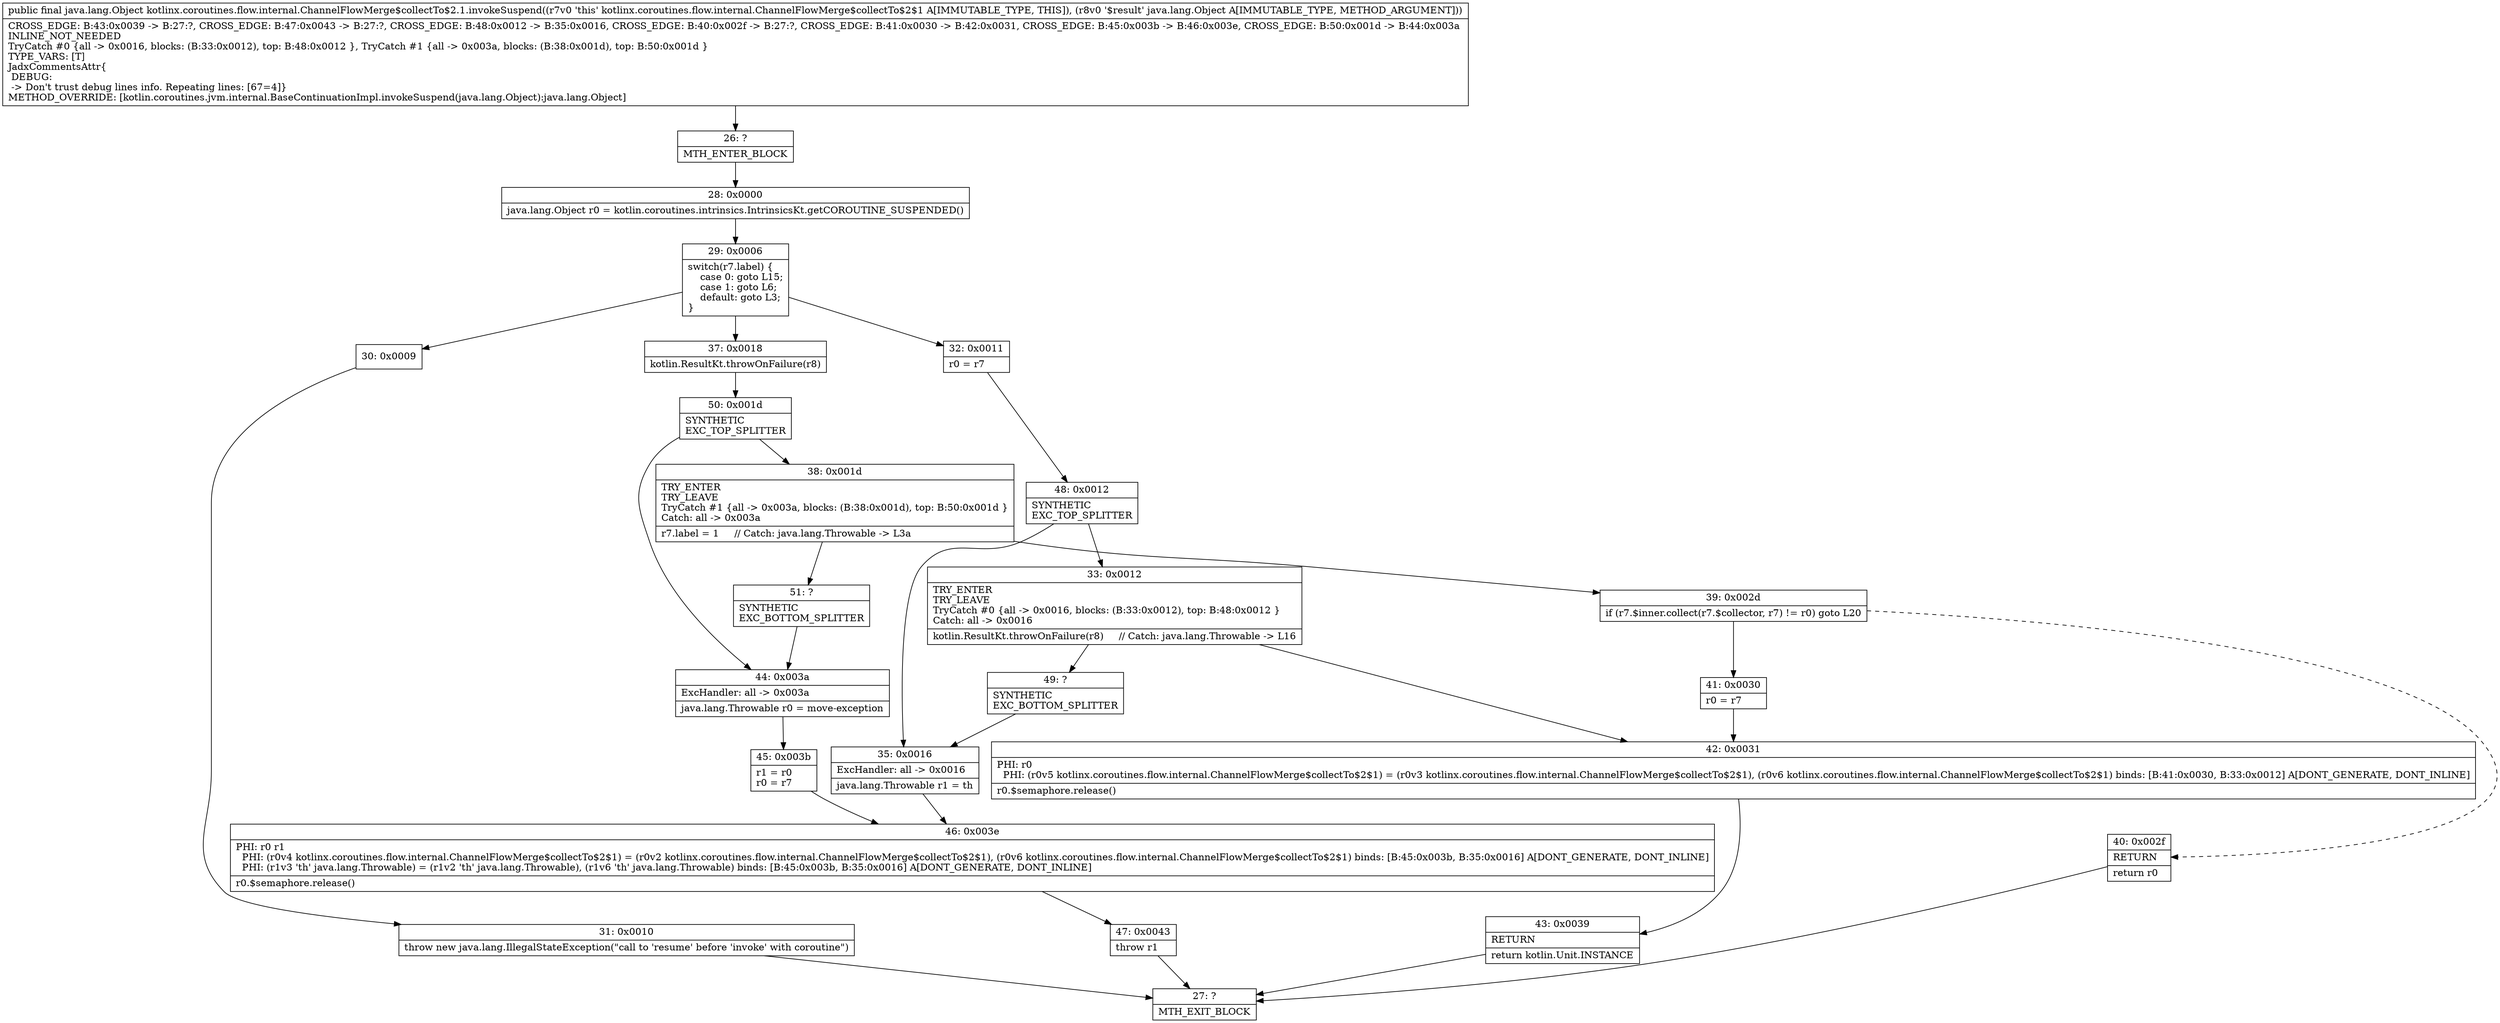 digraph "CFG forkotlinx.coroutines.flow.internal.ChannelFlowMerge$collectTo$2.1.invokeSuspend(Ljava\/lang\/Object;)Ljava\/lang\/Object;" {
Node_26 [shape=record,label="{26\:\ ?|MTH_ENTER_BLOCK\l}"];
Node_28 [shape=record,label="{28\:\ 0x0000|java.lang.Object r0 = kotlin.coroutines.intrinsics.IntrinsicsKt.getCOROUTINE_SUSPENDED()\l}"];
Node_29 [shape=record,label="{29\:\ 0x0006|switch(r7.label) \{\l    case 0: goto L15;\l    case 1: goto L6;\l    default: goto L3;\l\}\l}"];
Node_30 [shape=record,label="{30\:\ 0x0009}"];
Node_31 [shape=record,label="{31\:\ 0x0010|throw new java.lang.IllegalStateException(\"call to 'resume' before 'invoke' with coroutine\")\l}"];
Node_27 [shape=record,label="{27\:\ ?|MTH_EXIT_BLOCK\l}"];
Node_32 [shape=record,label="{32\:\ 0x0011|r0 = r7\l}"];
Node_48 [shape=record,label="{48\:\ 0x0012|SYNTHETIC\lEXC_TOP_SPLITTER\l}"];
Node_33 [shape=record,label="{33\:\ 0x0012|TRY_ENTER\lTRY_LEAVE\lTryCatch #0 \{all \-\> 0x0016, blocks: (B:33:0x0012), top: B:48:0x0012 \}\lCatch: all \-\> 0x0016\l|kotlin.ResultKt.throwOnFailure(r8)     \/\/ Catch: java.lang.Throwable \-\> L16\l}"];
Node_42 [shape=record,label="{42\:\ 0x0031|PHI: r0 \l  PHI: (r0v5 kotlinx.coroutines.flow.internal.ChannelFlowMerge$collectTo$2$1) = (r0v3 kotlinx.coroutines.flow.internal.ChannelFlowMerge$collectTo$2$1), (r0v6 kotlinx.coroutines.flow.internal.ChannelFlowMerge$collectTo$2$1) binds: [B:41:0x0030, B:33:0x0012] A[DONT_GENERATE, DONT_INLINE]\l|r0.$semaphore.release()\l}"];
Node_43 [shape=record,label="{43\:\ 0x0039|RETURN\l|return kotlin.Unit.INSTANCE\l}"];
Node_49 [shape=record,label="{49\:\ ?|SYNTHETIC\lEXC_BOTTOM_SPLITTER\l}"];
Node_35 [shape=record,label="{35\:\ 0x0016|ExcHandler: all \-\> 0x0016\l|java.lang.Throwable r1 = th\l}"];
Node_46 [shape=record,label="{46\:\ 0x003e|PHI: r0 r1 \l  PHI: (r0v4 kotlinx.coroutines.flow.internal.ChannelFlowMerge$collectTo$2$1) = (r0v2 kotlinx.coroutines.flow.internal.ChannelFlowMerge$collectTo$2$1), (r0v6 kotlinx.coroutines.flow.internal.ChannelFlowMerge$collectTo$2$1) binds: [B:45:0x003b, B:35:0x0016] A[DONT_GENERATE, DONT_INLINE]\l  PHI: (r1v3 'th' java.lang.Throwable) = (r1v2 'th' java.lang.Throwable), (r1v6 'th' java.lang.Throwable) binds: [B:45:0x003b, B:35:0x0016] A[DONT_GENERATE, DONT_INLINE]\l|r0.$semaphore.release()\l}"];
Node_47 [shape=record,label="{47\:\ 0x0043|throw r1\l}"];
Node_37 [shape=record,label="{37\:\ 0x0018|kotlin.ResultKt.throwOnFailure(r8)\l}"];
Node_50 [shape=record,label="{50\:\ 0x001d|SYNTHETIC\lEXC_TOP_SPLITTER\l}"];
Node_38 [shape=record,label="{38\:\ 0x001d|TRY_ENTER\lTRY_LEAVE\lTryCatch #1 \{all \-\> 0x003a, blocks: (B:38:0x001d), top: B:50:0x001d \}\lCatch: all \-\> 0x003a\l|r7.label = 1     \/\/ Catch: java.lang.Throwable \-\> L3a\l}"];
Node_39 [shape=record,label="{39\:\ 0x002d|if (r7.$inner.collect(r7.$collector, r7) != r0) goto L20\l}"];
Node_40 [shape=record,label="{40\:\ 0x002f|RETURN\l|return r0\l}"];
Node_41 [shape=record,label="{41\:\ 0x0030|r0 = r7\l}"];
Node_51 [shape=record,label="{51\:\ ?|SYNTHETIC\lEXC_BOTTOM_SPLITTER\l}"];
Node_44 [shape=record,label="{44\:\ 0x003a|ExcHandler: all \-\> 0x003a\l|java.lang.Throwable r0 = move\-exception\l}"];
Node_45 [shape=record,label="{45\:\ 0x003b|r1 = r0\lr0 = r7\l}"];
MethodNode[shape=record,label="{public final java.lang.Object kotlinx.coroutines.flow.internal.ChannelFlowMerge$collectTo$2.1.invokeSuspend((r7v0 'this' kotlinx.coroutines.flow.internal.ChannelFlowMerge$collectTo$2$1 A[IMMUTABLE_TYPE, THIS]), (r8v0 '$result' java.lang.Object A[IMMUTABLE_TYPE, METHOD_ARGUMENT]))  | CROSS_EDGE: B:43:0x0039 \-\> B:27:?, CROSS_EDGE: B:47:0x0043 \-\> B:27:?, CROSS_EDGE: B:48:0x0012 \-\> B:35:0x0016, CROSS_EDGE: B:40:0x002f \-\> B:27:?, CROSS_EDGE: B:41:0x0030 \-\> B:42:0x0031, CROSS_EDGE: B:45:0x003b \-\> B:46:0x003e, CROSS_EDGE: B:50:0x001d \-\> B:44:0x003a\lINLINE_NOT_NEEDED\lTryCatch #0 \{all \-\> 0x0016, blocks: (B:33:0x0012), top: B:48:0x0012 \}, TryCatch #1 \{all \-\> 0x003a, blocks: (B:38:0x001d), top: B:50:0x001d \}\lTYPE_VARS: [T]\lJadxCommentsAttr\{\l DEBUG: \l \-\> Don't trust debug lines info. Repeating lines: [67=4]\}\lMETHOD_OVERRIDE: [kotlin.coroutines.jvm.internal.BaseContinuationImpl.invokeSuspend(java.lang.Object):java.lang.Object]\l}"];
MethodNode -> Node_26;Node_26 -> Node_28;
Node_28 -> Node_29;
Node_29 -> Node_30;
Node_29 -> Node_32;
Node_29 -> Node_37;
Node_30 -> Node_31;
Node_31 -> Node_27;
Node_32 -> Node_48;
Node_48 -> Node_33;
Node_48 -> Node_35;
Node_33 -> Node_42;
Node_33 -> Node_49;
Node_42 -> Node_43;
Node_43 -> Node_27;
Node_49 -> Node_35;
Node_35 -> Node_46;
Node_46 -> Node_47;
Node_47 -> Node_27;
Node_37 -> Node_50;
Node_50 -> Node_38;
Node_50 -> Node_44;
Node_38 -> Node_39;
Node_38 -> Node_51;
Node_39 -> Node_40[style=dashed];
Node_39 -> Node_41;
Node_40 -> Node_27;
Node_41 -> Node_42;
Node_51 -> Node_44;
Node_44 -> Node_45;
Node_45 -> Node_46;
}

